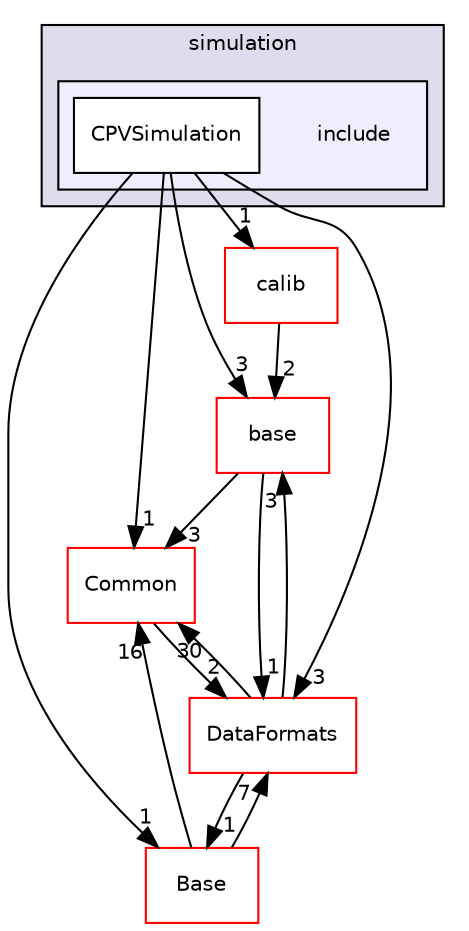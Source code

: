 digraph "/home/travis/build/AliceO2Group/AliceO2/Detectors/CPV/simulation/include" {
  bgcolor=transparent;
  compound=true
  node [ fontsize="10", fontname="Helvetica"];
  edge [ labelfontsize="10", labelfontname="Helvetica"];
  subgraph clusterdir_a740963330d1efa3e28509f70022bd98 {
    graph [ bgcolor="#ddddee", pencolor="black", label="simulation" fontname="Helvetica", fontsize="10", URL="dir_a740963330d1efa3e28509f70022bd98.html"]
  subgraph clusterdir_6293adb0b35b98834b78d8c1784ec891 {
    graph [ bgcolor="#eeeeff", pencolor="black", label="" URL="dir_6293adb0b35b98834b78d8c1784ec891.html"];
    dir_6293adb0b35b98834b78d8c1784ec891 [shape=plaintext label="include"];
    dir_d2bbbca0bb65e3ae1a07b25f4087480a [shape=box label="CPVSimulation" color="black" fillcolor="white" style="filled" URL="dir_d2bbbca0bb65e3ae1a07b25f4087480a.html"];
  }
  }
  dir_09ac740ef76ce36f9a01e5a702df673a [shape=box label="calib" color="red" URL="dir_09ac740ef76ce36f9a01e5a702df673a.html"];
  dir_4ab6b4cc6a7edbff49100e9123df213f [shape=box label="Common" color="red" URL="dir_4ab6b4cc6a7edbff49100e9123df213f.html"];
  dir_37c90836491b695b472bf98d1be8336b [shape=box label="Base" color="red" URL="dir_37c90836491b695b472bf98d1be8336b.html"];
  dir_9f065a6c27ad05d142739bd8f4136180 [shape=box label="base" color="red" URL="dir_9f065a6c27ad05d142739bd8f4136180.html"];
  dir_2171f7ec022c5423887b07c69b2f5b48 [shape=box label="DataFormats" color="red" URL="dir_2171f7ec022c5423887b07c69b2f5b48.html"];
  dir_09ac740ef76ce36f9a01e5a702df673a->dir_9f065a6c27ad05d142739bd8f4136180 [headlabel="2", labeldistance=1.5 headhref="dir_000335_000185.html"];
  dir_4ab6b4cc6a7edbff49100e9123df213f->dir_2171f7ec022c5423887b07c69b2f5b48 [headlabel="2", labeldistance=1.5 headhref="dir_000026_000068.html"];
  dir_37c90836491b695b472bf98d1be8336b->dir_4ab6b4cc6a7edbff49100e9123df213f [headlabel="16", labeldistance=1.5 headhref="dir_000266_000026.html"];
  dir_37c90836491b695b472bf98d1be8336b->dir_2171f7ec022c5423887b07c69b2f5b48 [headlabel="7", labeldistance=1.5 headhref="dir_000266_000068.html"];
  dir_d2bbbca0bb65e3ae1a07b25f4087480a->dir_09ac740ef76ce36f9a01e5a702df673a [headlabel="1", labeldistance=1.5 headhref="dir_000271_000335.html"];
  dir_d2bbbca0bb65e3ae1a07b25f4087480a->dir_4ab6b4cc6a7edbff49100e9123df213f [headlabel="1", labeldistance=1.5 headhref="dir_000271_000026.html"];
  dir_d2bbbca0bb65e3ae1a07b25f4087480a->dir_37c90836491b695b472bf98d1be8336b [headlabel="1", labeldistance=1.5 headhref="dir_000271_000266.html"];
  dir_d2bbbca0bb65e3ae1a07b25f4087480a->dir_9f065a6c27ad05d142739bd8f4136180 [headlabel="3", labeldistance=1.5 headhref="dir_000271_000185.html"];
  dir_d2bbbca0bb65e3ae1a07b25f4087480a->dir_2171f7ec022c5423887b07c69b2f5b48 [headlabel="3", labeldistance=1.5 headhref="dir_000271_000068.html"];
  dir_9f065a6c27ad05d142739bd8f4136180->dir_4ab6b4cc6a7edbff49100e9123df213f [headlabel="3", labeldistance=1.5 headhref="dir_000185_000026.html"];
  dir_9f065a6c27ad05d142739bd8f4136180->dir_2171f7ec022c5423887b07c69b2f5b48 [headlabel="1", labeldistance=1.5 headhref="dir_000185_000068.html"];
  dir_2171f7ec022c5423887b07c69b2f5b48->dir_4ab6b4cc6a7edbff49100e9123df213f [headlabel="30", labeldistance=1.5 headhref="dir_000068_000026.html"];
  dir_2171f7ec022c5423887b07c69b2f5b48->dir_37c90836491b695b472bf98d1be8336b [headlabel="1", labeldistance=1.5 headhref="dir_000068_000266.html"];
  dir_2171f7ec022c5423887b07c69b2f5b48->dir_9f065a6c27ad05d142739bd8f4136180 [headlabel="3", labeldistance=1.5 headhref="dir_000068_000185.html"];
}
